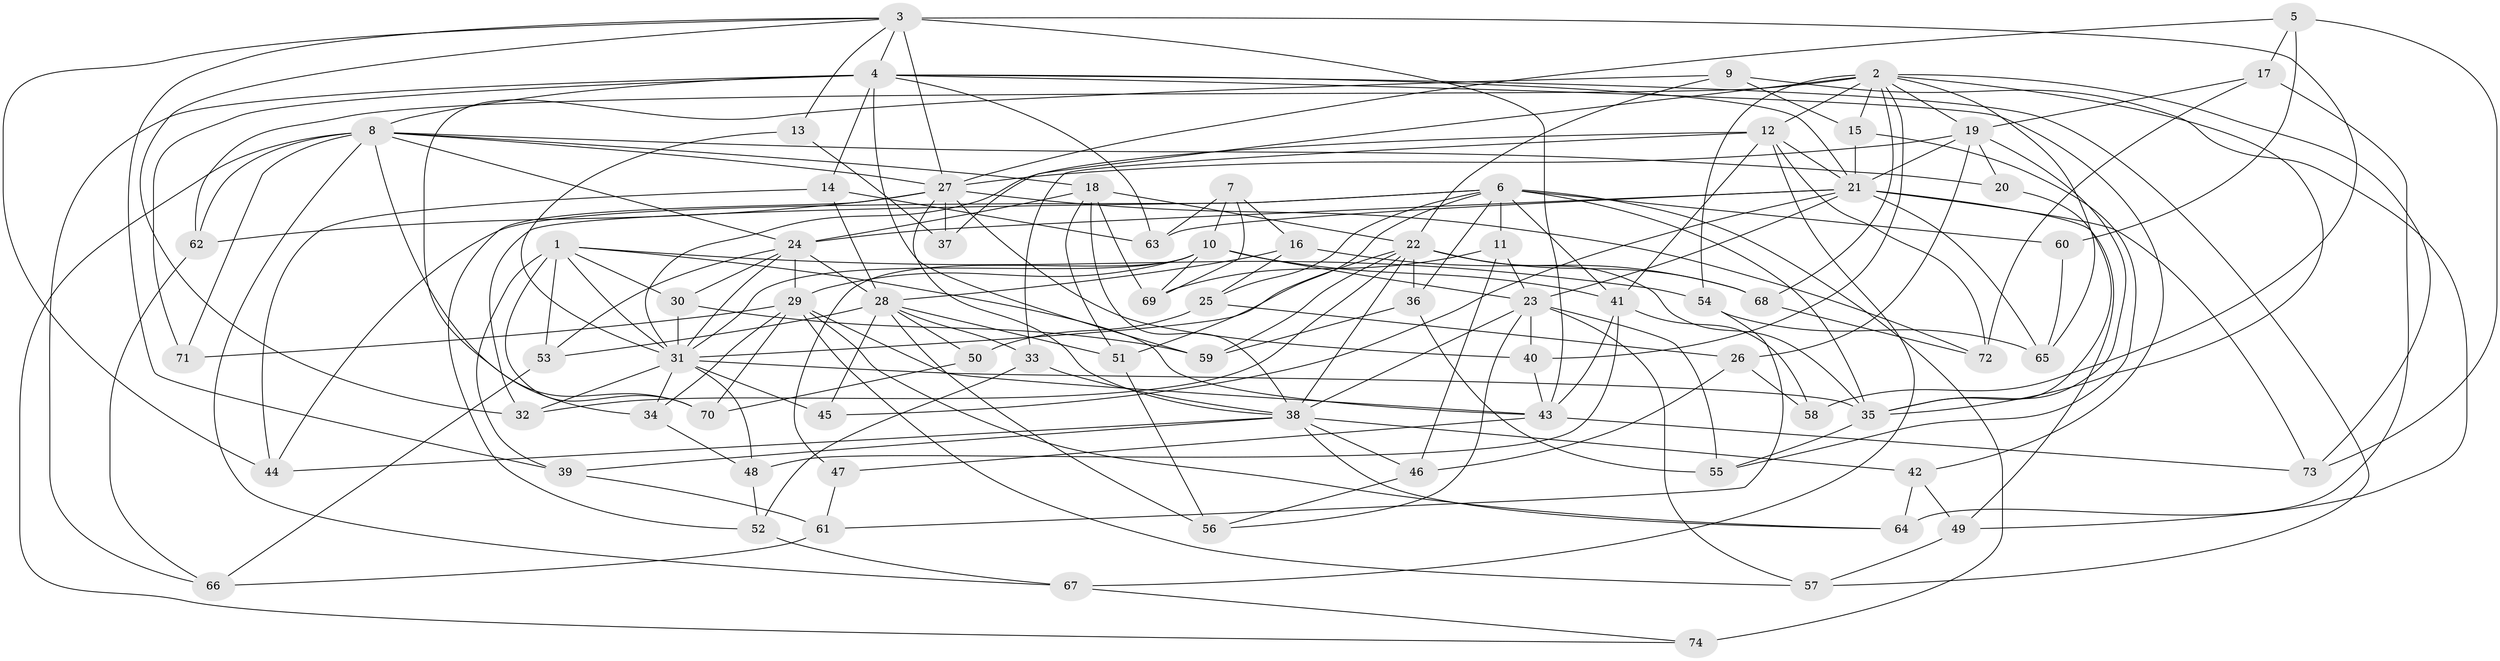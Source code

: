 // original degree distribution, {4: 1.0}
// Generated by graph-tools (version 1.1) at 2025/53/03/04/25 22:53:30]
// undirected, 74 vertices, 193 edges
graph export_dot {
  node [color=gray90,style=filled];
  1;
  2;
  3;
  4;
  5;
  6;
  7;
  8;
  9;
  10;
  11;
  12;
  13;
  14;
  15;
  16;
  17;
  18;
  19;
  20;
  21;
  22;
  23;
  24;
  25;
  26;
  27;
  28;
  29;
  30;
  31;
  32;
  33;
  34;
  35;
  36;
  37;
  38;
  39;
  40;
  41;
  42;
  43;
  44;
  45;
  46;
  47;
  48;
  49;
  50;
  51;
  52;
  53;
  54;
  55;
  56;
  57;
  58;
  59;
  60;
  61;
  62;
  63;
  64;
  65;
  66;
  67;
  68;
  69;
  70;
  71;
  72;
  73;
  74;
  1 -- 30 [weight=1.0];
  1 -- 31 [weight=1.0];
  1 -- 39 [weight=1.0];
  1 -- 43 [weight=1.0];
  1 -- 53 [weight=4.0];
  1 -- 54 [weight=1.0];
  1 -- 70 [weight=1.0];
  2 -- 12 [weight=1.0];
  2 -- 15 [weight=1.0];
  2 -- 19 [weight=1.0];
  2 -- 35 [weight=1.0];
  2 -- 37 [weight=2.0];
  2 -- 40 [weight=1.0];
  2 -- 54 [weight=1.0];
  2 -- 62 [weight=1.0];
  2 -- 65 [weight=1.0];
  2 -- 68 [weight=1.0];
  2 -- 73 [weight=1.0];
  3 -- 4 [weight=1.0];
  3 -- 13 [weight=2.0];
  3 -- 27 [weight=2.0];
  3 -- 32 [weight=1.0];
  3 -- 39 [weight=1.0];
  3 -- 43 [weight=2.0];
  3 -- 44 [weight=1.0];
  3 -- 58 [weight=2.0];
  4 -- 8 [weight=1.0];
  4 -- 14 [weight=1.0];
  4 -- 21 [weight=1.0];
  4 -- 42 [weight=1.0];
  4 -- 57 [weight=1.0];
  4 -- 59 [weight=1.0];
  4 -- 63 [weight=1.0];
  4 -- 66 [weight=1.0];
  4 -- 71 [weight=1.0];
  5 -- 17 [weight=1.0];
  5 -- 27 [weight=1.0];
  5 -- 60 [weight=1.0];
  5 -- 73 [weight=1.0];
  6 -- 11 [weight=1.0];
  6 -- 25 [weight=1.0];
  6 -- 32 [weight=1.0];
  6 -- 35 [weight=1.0];
  6 -- 36 [weight=1.0];
  6 -- 41 [weight=1.0];
  6 -- 44 [weight=1.0];
  6 -- 51 [weight=1.0];
  6 -- 60 [weight=2.0];
  6 -- 74 [weight=2.0];
  7 -- 10 [weight=1.0];
  7 -- 16 [weight=1.0];
  7 -- 63 [weight=1.0];
  7 -- 69 [weight=1.0];
  8 -- 18 [weight=1.0];
  8 -- 20 [weight=2.0];
  8 -- 24 [weight=1.0];
  8 -- 27 [weight=1.0];
  8 -- 62 [weight=1.0];
  8 -- 67 [weight=1.0];
  8 -- 70 [weight=1.0];
  8 -- 71 [weight=2.0];
  8 -- 74 [weight=1.0];
  9 -- 15 [weight=1.0];
  9 -- 22 [weight=1.0];
  9 -- 34 [weight=1.0];
  9 -- 49 [weight=1.0];
  10 -- 23 [weight=1.0];
  10 -- 29 [weight=1.0];
  10 -- 31 [weight=1.0];
  10 -- 41 [weight=1.0];
  10 -- 47 [weight=2.0];
  10 -- 69 [weight=1.0];
  11 -- 23 [weight=1.0];
  11 -- 46 [weight=1.0];
  11 -- 69 [weight=1.0];
  12 -- 21 [weight=2.0];
  12 -- 31 [weight=1.0];
  12 -- 33 [weight=1.0];
  12 -- 41 [weight=1.0];
  12 -- 67 [weight=1.0];
  12 -- 72 [weight=1.0];
  13 -- 31 [weight=1.0];
  13 -- 37 [weight=1.0];
  14 -- 28 [weight=1.0];
  14 -- 44 [weight=1.0];
  14 -- 63 [weight=1.0];
  15 -- 21 [weight=1.0];
  15 -- 55 [weight=1.0];
  16 -- 25 [weight=1.0];
  16 -- 28 [weight=1.0];
  16 -- 68 [weight=1.0];
  17 -- 19 [weight=1.0];
  17 -- 64 [weight=1.0];
  17 -- 72 [weight=1.0];
  18 -- 22 [weight=1.0];
  18 -- 24 [weight=1.0];
  18 -- 38 [weight=1.0];
  18 -- 51 [weight=1.0];
  18 -- 69 [weight=1.0];
  19 -- 20 [weight=1.0];
  19 -- 21 [weight=1.0];
  19 -- 26 [weight=1.0];
  19 -- 27 [weight=2.0];
  19 -- 35 [weight=1.0];
  20 -- 35 [weight=1.0];
  21 -- 23 [weight=1.0];
  21 -- 24 [weight=1.0];
  21 -- 45 [weight=1.0];
  21 -- 49 [weight=1.0];
  21 -- 63 [weight=1.0];
  21 -- 65 [weight=1.0];
  21 -- 73 [weight=1.0];
  22 -- 31 [weight=1.0];
  22 -- 32 [weight=1.0];
  22 -- 35 [weight=2.0];
  22 -- 36 [weight=1.0];
  22 -- 38 [weight=1.0];
  22 -- 59 [weight=1.0];
  22 -- 68 [weight=1.0];
  23 -- 38 [weight=1.0];
  23 -- 40 [weight=1.0];
  23 -- 55 [weight=1.0];
  23 -- 56 [weight=1.0];
  23 -- 57 [weight=1.0];
  24 -- 28 [weight=1.0];
  24 -- 29 [weight=3.0];
  24 -- 30 [weight=1.0];
  24 -- 31 [weight=1.0];
  24 -- 53 [weight=1.0];
  25 -- 26 [weight=1.0];
  25 -- 50 [weight=1.0];
  26 -- 46 [weight=1.0];
  26 -- 58 [weight=1.0];
  27 -- 37 [weight=1.0];
  27 -- 38 [weight=1.0];
  27 -- 40 [weight=1.0];
  27 -- 52 [weight=1.0];
  27 -- 62 [weight=1.0];
  27 -- 72 [weight=1.0];
  28 -- 33 [weight=1.0];
  28 -- 45 [weight=2.0];
  28 -- 50 [weight=2.0];
  28 -- 51 [weight=1.0];
  28 -- 53 [weight=2.0];
  28 -- 56 [weight=1.0];
  29 -- 34 [weight=1.0];
  29 -- 43 [weight=1.0];
  29 -- 57 [weight=1.0];
  29 -- 64 [weight=1.0];
  29 -- 70 [weight=1.0];
  29 -- 71 [weight=1.0];
  30 -- 31 [weight=1.0];
  30 -- 59 [weight=1.0];
  31 -- 32 [weight=1.0];
  31 -- 34 [weight=1.0];
  31 -- 35 [weight=1.0];
  31 -- 45 [weight=1.0];
  31 -- 48 [weight=1.0];
  33 -- 38 [weight=1.0];
  33 -- 52 [weight=1.0];
  34 -- 48 [weight=1.0];
  35 -- 55 [weight=1.0];
  36 -- 55 [weight=1.0];
  36 -- 59 [weight=1.0];
  38 -- 39 [weight=1.0];
  38 -- 42 [weight=1.0];
  38 -- 44 [weight=1.0];
  38 -- 46 [weight=1.0];
  38 -- 64 [weight=1.0];
  39 -- 61 [weight=1.0];
  40 -- 43 [weight=1.0];
  41 -- 43 [weight=1.0];
  41 -- 48 [weight=1.0];
  41 -- 58 [weight=1.0];
  42 -- 49 [weight=1.0];
  42 -- 64 [weight=1.0];
  43 -- 47 [weight=1.0];
  43 -- 73 [weight=1.0];
  46 -- 56 [weight=1.0];
  47 -- 61 [weight=1.0];
  48 -- 52 [weight=1.0];
  49 -- 57 [weight=1.0];
  50 -- 70 [weight=1.0];
  51 -- 56 [weight=1.0];
  52 -- 67 [weight=1.0];
  53 -- 66 [weight=1.0];
  54 -- 61 [weight=1.0];
  54 -- 65 [weight=1.0];
  60 -- 65 [weight=1.0];
  61 -- 66 [weight=1.0];
  62 -- 66 [weight=1.0];
  67 -- 74 [weight=1.0];
  68 -- 72 [weight=1.0];
}
